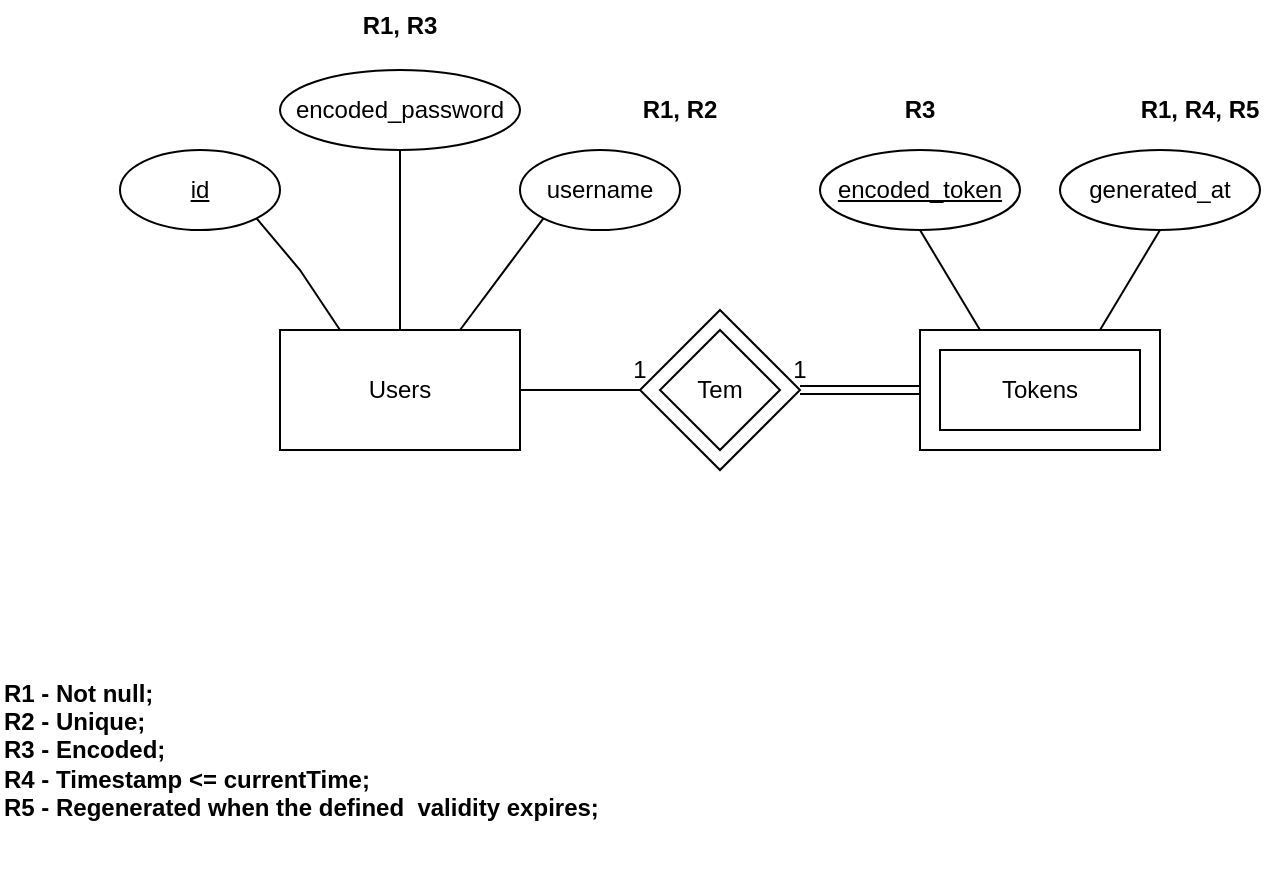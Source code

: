 <mxfile version="20.8.16" type="device"><diagram name="Página-1" id="jtbFcsoioTAGXhRjGz0W"><mxGraphModel dx="832" dy="406" grid="1" gridSize="10" guides="1" tooltips="1" connect="1" arrows="1" fold="1" page="1" pageScale="1" pageWidth="827" pageHeight="1169" math="0" shadow="0"><root><mxCell id="0"/><mxCell id="1" parent="0"/><mxCell id="HwjSHmZt4095z2as1q3r-1" value="Users" style="rounded=0;whiteSpace=wrap;html=1;" parent="1" vertex="1"><mxGeometry x="260" y="210" width="120" height="60" as="geometry"/></mxCell><mxCell id="HwjSHmZt4095z2as1q3r-2" value="&lt;u&gt;id&lt;/u&gt;" style="ellipse;whiteSpace=wrap;html=1;" parent="1" vertex="1"><mxGeometry x="180" y="120" width="80" height="40" as="geometry"/></mxCell><mxCell id="HwjSHmZt4095z2as1q3r-3" value="" style="endArrow=none;html=1;rounded=0;exitX=0.25;exitY=0;exitDx=0;exitDy=0;entryX=1;entryY=1;entryDx=0;entryDy=0;" parent="1" source="HwjSHmZt4095z2as1q3r-1" target="HwjSHmZt4095z2as1q3r-2" edge="1"><mxGeometry width="50" height="50" relative="1" as="geometry"><mxPoint x="340" y="230" as="sourcePoint"/><mxPoint x="390" y="180" as="targetPoint"/><Array as="points"><mxPoint x="270" y="180"/></Array></mxGeometry></mxCell><mxCell id="HwjSHmZt4095z2as1q3r-4" value="username" style="ellipse;whiteSpace=wrap;html=1;" parent="1" vertex="1"><mxGeometry x="380" y="120" width="80" height="40" as="geometry"/></mxCell><mxCell id="HwjSHmZt4095z2as1q3r-5" value="" style="endArrow=none;html=1;rounded=0;exitX=0.5;exitY=0;exitDx=0;exitDy=0;entryX=0.5;entryY=1;entryDx=0;entryDy=0;" parent="1" source="HwjSHmZt4095z2as1q3r-1" target="HwjSHmZt4095z2as1q3r-6" edge="1"><mxGeometry width="50" height="50" relative="1" as="geometry"><mxPoint x="340" y="200" as="sourcePoint"/><mxPoint x="320" y="160" as="targetPoint"/></mxGeometry></mxCell><mxCell id="HwjSHmZt4095z2as1q3r-6" value="encoded_password" style="ellipse;whiteSpace=wrap;html=1;" parent="1" vertex="1"><mxGeometry x="260" y="80" width="120" height="40" as="geometry"/></mxCell><mxCell id="HwjSHmZt4095z2as1q3r-7" value="" style="endArrow=none;html=1;rounded=0;exitX=0.75;exitY=0;exitDx=0;exitDy=0;entryX=0;entryY=1;entryDx=0;entryDy=0;" parent="1" source="HwjSHmZt4095z2as1q3r-1" target="HwjSHmZt4095z2as1q3r-4" edge="1"><mxGeometry width="50" height="50" relative="1" as="geometry"><mxPoint x="340" y="200" as="sourcePoint"/><mxPoint x="390" y="170" as="targetPoint"/></mxGeometry></mxCell><mxCell id="HwjSHmZt4095z2as1q3r-8" value="&lt;b&gt;R1 - Not null;&lt;br&gt;R2 - Unique;&lt;br&gt;R3 - Encoded;&lt;br&gt;R4 - Timestamp &amp;lt;= currentTime;&lt;br&gt;R5 - Regenerated when the defined&amp;nbsp; validity expires;&lt;br&gt;&lt;/b&gt;" style="text;html=1;strokeColor=none;fillColor=none;align=left;verticalAlign=middle;whiteSpace=wrap;rounded=0;" parent="1" vertex="1"><mxGeometry x="120" y="360" width="320" height="120" as="geometry"/></mxCell><mxCell id="HwjSHmZt4095z2as1q3r-9" value="&lt;b&gt;R1, R2&lt;/b&gt;" style="text;html=1;strokeColor=none;fillColor=none;align=center;verticalAlign=middle;whiteSpace=wrap;rounded=0;" parent="1" vertex="1"><mxGeometry x="430" y="90" width="60" height="20" as="geometry"/></mxCell><mxCell id="HwjSHmZt4095z2as1q3r-13" value="" style="rounded=0;whiteSpace=wrap;html=1;" parent="1" vertex="1"><mxGeometry x="580" y="210" width="120" height="60" as="geometry"/></mxCell><mxCell id="HwjSHmZt4095z2as1q3r-14" value="Tokens" style="rounded=0;whiteSpace=wrap;html=1;" parent="1" vertex="1"><mxGeometry x="590" y="220" width="100" height="40" as="geometry"/></mxCell><mxCell id="HwjSHmZt4095z2as1q3r-16" value="" style="rhombus;whiteSpace=wrap;html=1;" parent="1" vertex="1"><mxGeometry x="440" y="200" width="80" height="80" as="geometry"/></mxCell><mxCell id="HwjSHmZt4095z2as1q3r-17" value="Tem" style="rhombus;whiteSpace=wrap;html=1;" parent="1" vertex="1"><mxGeometry x="450" y="210" width="60" height="60" as="geometry"/></mxCell><mxCell id="HwjSHmZt4095z2as1q3r-19" value="" style="shape=link;html=1;rounded=0;entryX=0;entryY=0.5;entryDx=0;entryDy=0;exitX=1;exitY=0.5;exitDx=0;exitDy=0;" parent="1" source="HwjSHmZt4095z2as1q3r-16" target="HwjSHmZt4095z2as1q3r-13" edge="1"><mxGeometry relative="1" as="geometry"><mxPoint x="370" y="350" as="sourcePoint"/><mxPoint x="530" y="350" as="targetPoint"/></mxGeometry></mxCell><mxCell id="HwjSHmZt4095z2as1q3r-20" value="" style="resizable=0;html=1;align=right;verticalAlign=bottom;" parent="HwjSHmZt4095z2as1q3r-19" connectable="0" vertex="1"><mxGeometry x="1" relative="1" as="geometry"/></mxCell><mxCell id="HwjSHmZt4095z2as1q3r-21" value="" style="endArrow=none;html=1;rounded=0;entryX=1;entryY=0.5;entryDx=0;entryDy=0;exitX=0;exitY=0.5;exitDx=0;exitDy=0;" parent="1" source="HwjSHmZt4095z2as1q3r-16" target="HwjSHmZt4095z2as1q3r-1" edge="1"><mxGeometry width="50" height="50" relative="1" as="geometry"><mxPoint x="420" y="350" as="sourcePoint"/><mxPoint x="470" y="300" as="targetPoint"/></mxGeometry></mxCell><mxCell id="HwjSHmZt4095z2as1q3r-22" value="1" style="text;html=1;strokeColor=none;fillColor=none;align=center;verticalAlign=middle;whiteSpace=wrap;rounded=0;" parent="1" vertex="1"><mxGeometry x="430" y="220" width="20" height="20" as="geometry"/></mxCell><mxCell id="HwjSHmZt4095z2as1q3r-23" value="1" style="text;html=1;strokeColor=none;fillColor=none;align=center;verticalAlign=middle;whiteSpace=wrap;rounded=0;" parent="1" vertex="1"><mxGeometry x="510" y="220" width="20" height="20" as="geometry"/></mxCell><mxCell id="HwjSHmZt4095z2as1q3r-25" value="&lt;u&gt;encoded_token&lt;/u&gt;" style="ellipse;whiteSpace=wrap;html=1;" parent="1" vertex="1"><mxGeometry x="530" y="120" width="100" height="40" as="geometry"/></mxCell><mxCell id="HwjSHmZt4095z2as1q3r-27" value="generated_at" style="ellipse;whiteSpace=wrap;html=1;" parent="1" vertex="1"><mxGeometry x="650" y="120" width="100" height="40" as="geometry"/></mxCell><mxCell id="HwjSHmZt4095z2as1q3r-31" value="" style="endArrow=none;html=1;rounded=0;exitX=0.25;exitY=0;exitDx=0;exitDy=0;entryX=0.5;entryY=1;entryDx=0;entryDy=0;" parent="1" source="HwjSHmZt4095z2as1q3r-13" target="HwjSHmZt4095z2as1q3r-25" edge="1"><mxGeometry width="50" height="50" relative="1" as="geometry"><mxPoint x="470" y="200" as="sourcePoint"/><mxPoint x="520" y="150" as="targetPoint"/></mxGeometry></mxCell><mxCell id="HwjSHmZt4095z2as1q3r-32" value="" style="endArrow=none;html=1;rounded=0;exitX=0.75;exitY=0;exitDx=0;exitDy=0;entryX=0.5;entryY=1;entryDx=0;entryDy=0;" parent="1" source="HwjSHmZt4095z2as1q3r-13" target="HwjSHmZt4095z2as1q3r-27" edge="1"><mxGeometry width="50" height="50" relative="1" as="geometry"><mxPoint x="770" y="250" as="sourcePoint"/><mxPoint x="740" y="200" as="targetPoint"/></mxGeometry></mxCell><mxCell id="6Z-g1nx4uAryYcB2HtnR-2" value="&lt;b&gt;R1, R4, R5&lt;/b&gt;" style="text;html=1;strokeColor=none;fillColor=none;align=center;verticalAlign=middle;whiteSpace=wrap;rounded=0;" vertex="1" parent="1"><mxGeometry x="680" y="90" width="80" height="20" as="geometry"/></mxCell><mxCell id="6Z-g1nx4uAryYcB2HtnR-3" value="&lt;b&gt;R1, R3&lt;/b&gt;" style="text;html=1;strokeColor=none;fillColor=none;align=center;verticalAlign=middle;whiteSpace=wrap;rounded=0;" vertex="1" parent="1"><mxGeometry x="290" y="45" width="60" height="25" as="geometry"/></mxCell><mxCell id="6Z-g1nx4uAryYcB2HtnR-4" value="&lt;b&gt;R3&lt;/b&gt;" style="text;html=1;strokeColor=none;fillColor=none;align=center;verticalAlign=middle;whiteSpace=wrap;rounded=0;" vertex="1" parent="1"><mxGeometry x="550" y="90" width="60" height="20" as="geometry"/></mxCell></root></mxGraphModel></diagram></mxfile>